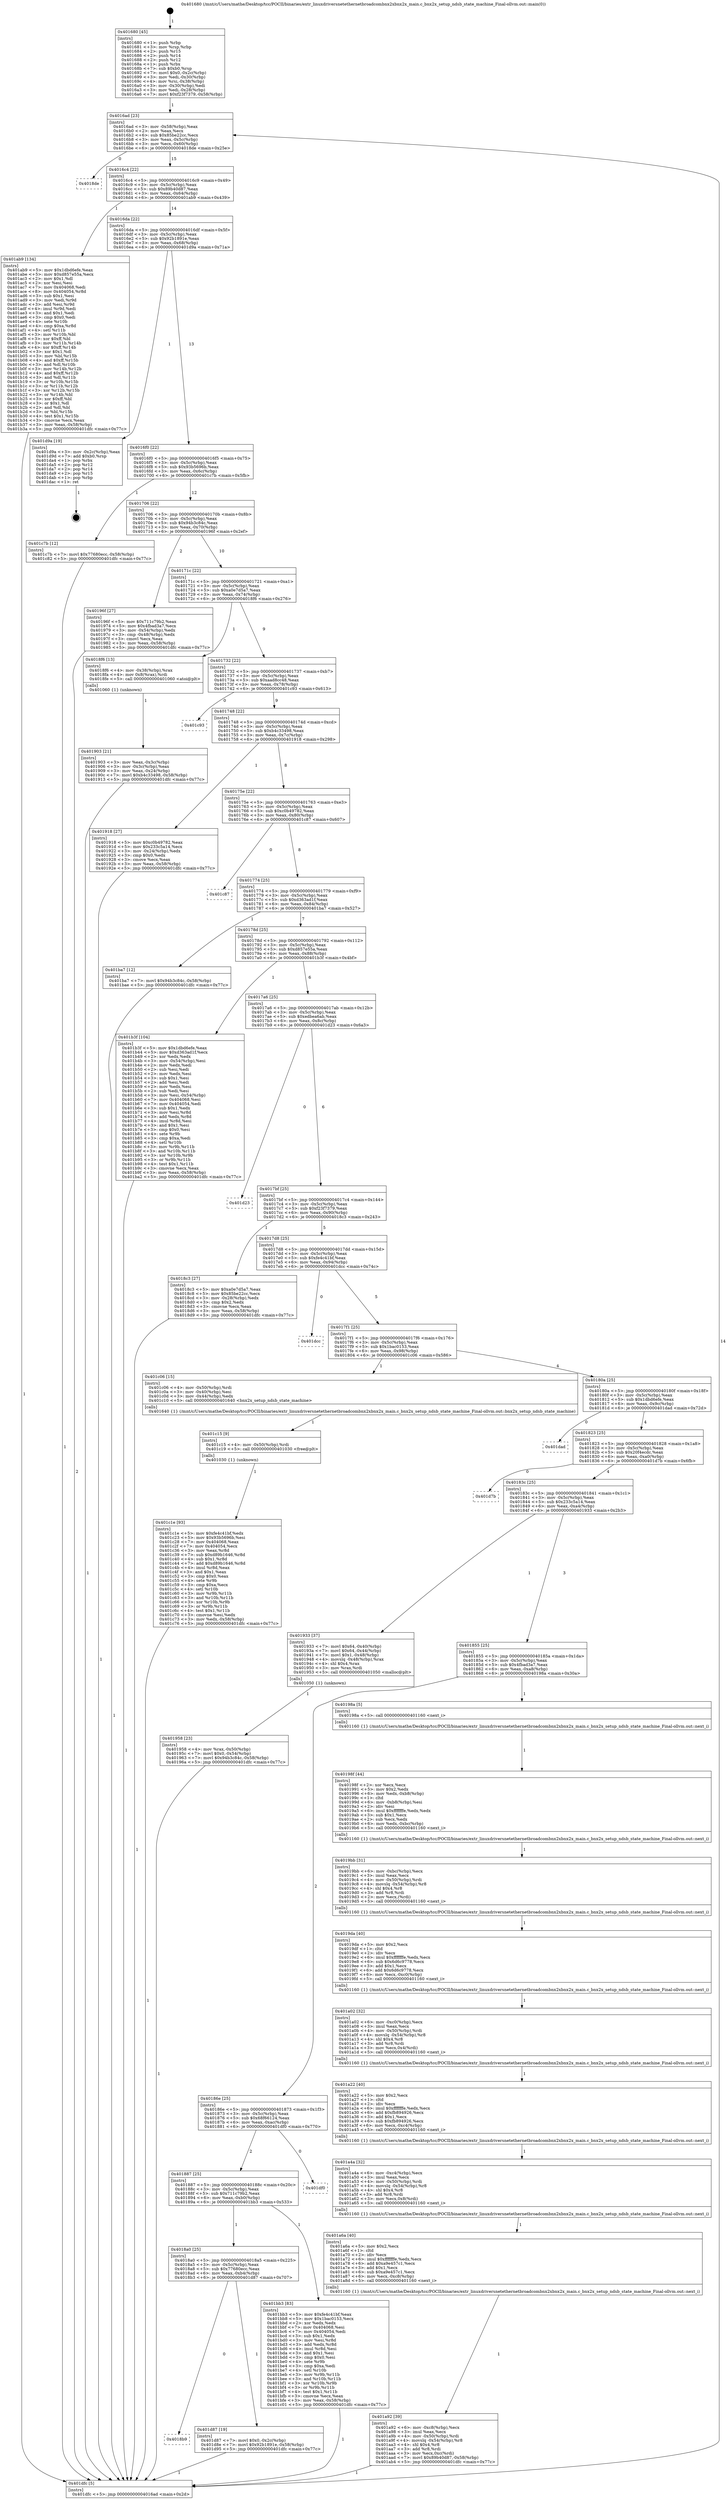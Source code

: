 digraph "0x401680" {
  label = "0x401680 (/mnt/c/Users/mathe/Desktop/tcc/POCII/binaries/extr_linuxdriversnetethernetbroadcombnx2xbnx2x_main.c_bnx2x_setup_ndsb_state_machine_Final-ollvm.out::main(0))"
  labelloc = "t"
  node[shape=record]

  Entry [label="",width=0.3,height=0.3,shape=circle,fillcolor=black,style=filled]
  "0x4016ad" [label="{
     0x4016ad [23]\l
     | [instrs]\l
     &nbsp;&nbsp;0x4016ad \<+3\>: mov -0x58(%rbp),%eax\l
     &nbsp;&nbsp;0x4016b0 \<+2\>: mov %eax,%ecx\l
     &nbsp;&nbsp;0x4016b2 \<+6\>: sub $0x85be22cc,%ecx\l
     &nbsp;&nbsp;0x4016b8 \<+3\>: mov %eax,-0x5c(%rbp)\l
     &nbsp;&nbsp;0x4016bb \<+3\>: mov %ecx,-0x60(%rbp)\l
     &nbsp;&nbsp;0x4016be \<+6\>: je 00000000004018de \<main+0x25e\>\l
  }"]
  "0x4018de" [label="{
     0x4018de\l
  }", style=dashed]
  "0x4016c4" [label="{
     0x4016c4 [22]\l
     | [instrs]\l
     &nbsp;&nbsp;0x4016c4 \<+5\>: jmp 00000000004016c9 \<main+0x49\>\l
     &nbsp;&nbsp;0x4016c9 \<+3\>: mov -0x5c(%rbp),%eax\l
     &nbsp;&nbsp;0x4016cc \<+5\>: sub $0x89b40d87,%eax\l
     &nbsp;&nbsp;0x4016d1 \<+3\>: mov %eax,-0x64(%rbp)\l
     &nbsp;&nbsp;0x4016d4 \<+6\>: je 0000000000401ab9 \<main+0x439\>\l
  }"]
  Exit [label="",width=0.3,height=0.3,shape=circle,fillcolor=black,style=filled,peripheries=2]
  "0x401ab9" [label="{
     0x401ab9 [134]\l
     | [instrs]\l
     &nbsp;&nbsp;0x401ab9 \<+5\>: mov $0x1dbd6efe,%eax\l
     &nbsp;&nbsp;0x401abe \<+5\>: mov $0xd857e55a,%ecx\l
     &nbsp;&nbsp;0x401ac3 \<+2\>: mov $0x1,%dl\l
     &nbsp;&nbsp;0x401ac5 \<+2\>: xor %esi,%esi\l
     &nbsp;&nbsp;0x401ac7 \<+7\>: mov 0x404068,%edi\l
     &nbsp;&nbsp;0x401ace \<+8\>: mov 0x404054,%r8d\l
     &nbsp;&nbsp;0x401ad6 \<+3\>: sub $0x1,%esi\l
     &nbsp;&nbsp;0x401ad9 \<+3\>: mov %edi,%r9d\l
     &nbsp;&nbsp;0x401adc \<+3\>: add %esi,%r9d\l
     &nbsp;&nbsp;0x401adf \<+4\>: imul %r9d,%edi\l
     &nbsp;&nbsp;0x401ae3 \<+3\>: and $0x1,%edi\l
     &nbsp;&nbsp;0x401ae6 \<+3\>: cmp $0x0,%edi\l
     &nbsp;&nbsp;0x401ae9 \<+4\>: sete %r10b\l
     &nbsp;&nbsp;0x401aed \<+4\>: cmp $0xa,%r8d\l
     &nbsp;&nbsp;0x401af1 \<+4\>: setl %r11b\l
     &nbsp;&nbsp;0x401af5 \<+3\>: mov %r10b,%bl\l
     &nbsp;&nbsp;0x401af8 \<+3\>: xor $0xff,%bl\l
     &nbsp;&nbsp;0x401afb \<+3\>: mov %r11b,%r14b\l
     &nbsp;&nbsp;0x401afe \<+4\>: xor $0xff,%r14b\l
     &nbsp;&nbsp;0x401b02 \<+3\>: xor $0x1,%dl\l
     &nbsp;&nbsp;0x401b05 \<+3\>: mov %bl,%r15b\l
     &nbsp;&nbsp;0x401b08 \<+4\>: and $0xff,%r15b\l
     &nbsp;&nbsp;0x401b0c \<+3\>: and %dl,%r10b\l
     &nbsp;&nbsp;0x401b0f \<+3\>: mov %r14b,%r12b\l
     &nbsp;&nbsp;0x401b12 \<+4\>: and $0xff,%r12b\l
     &nbsp;&nbsp;0x401b16 \<+3\>: and %dl,%r11b\l
     &nbsp;&nbsp;0x401b19 \<+3\>: or %r10b,%r15b\l
     &nbsp;&nbsp;0x401b1c \<+3\>: or %r11b,%r12b\l
     &nbsp;&nbsp;0x401b1f \<+3\>: xor %r12b,%r15b\l
     &nbsp;&nbsp;0x401b22 \<+3\>: or %r14b,%bl\l
     &nbsp;&nbsp;0x401b25 \<+3\>: xor $0xff,%bl\l
     &nbsp;&nbsp;0x401b28 \<+3\>: or $0x1,%dl\l
     &nbsp;&nbsp;0x401b2b \<+2\>: and %dl,%bl\l
     &nbsp;&nbsp;0x401b2d \<+3\>: or %bl,%r15b\l
     &nbsp;&nbsp;0x401b30 \<+4\>: test $0x1,%r15b\l
     &nbsp;&nbsp;0x401b34 \<+3\>: cmovne %ecx,%eax\l
     &nbsp;&nbsp;0x401b37 \<+3\>: mov %eax,-0x58(%rbp)\l
     &nbsp;&nbsp;0x401b3a \<+5\>: jmp 0000000000401dfc \<main+0x77c\>\l
  }"]
  "0x4016da" [label="{
     0x4016da [22]\l
     | [instrs]\l
     &nbsp;&nbsp;0x4016da \<+5\>: jmp 00000000004016df \<main+0x5f\>\l
     &nbsp;&nbsp;0x4016df \<+3\>: mov -0x5c(%rbp),%eax\l
     &nbsp;&nbsp;0x4016e2 \<+5\>: sub $0x92b1891e,%eax\l
     &nbsp;&nbsp;0x4016e7 \<+3\>: mov %eax,-0x68(%rbp)\l
     &nbsp;&nbsp;0x4016ea \<+6\>: je 0000000000401d9a \<main+0x71a\>\l
  }"]
  "0x4018b9" [label="{
     0x4018b9\l
  }", style=dashed]
  "0x401d9a" [label="{
     0x401d9a [19]\l
     | [instrs]\l
     &nbsp;&nbsp;0x401d9a \<+3\>: mov -0x2c(%rbp),%eax\l
     &nbsp;&nbsp;0x401d9d \<+7\>: add $0xb0,%rsp\l
     &nbsp;&nbsp;0x401da4 \<+1\>: pop %rbx\l
     &nbsp;&nbsp;0x401da5 \<+2\>: pop %r12\l
     &nbsp;&nbsp;0x401da7 \<+2\>: pop %r14\l
     &nbsp;&nbsp;0x401da9 \<+2\>: pop %r15\l
     &nbsp;&nbsp;0x401dab \<+1\>: pop %rbp\l
     &nbsp;&nbsp;0x401dac \<+1\>: ret\l
  }"]
  "0x4016f0" [label="{
     0x4016f0 [22]\l
     | [instrs]\l
     &nbsp;&nbsp;0x4016f0 \<+5\>: jmp 00000000004016f5 \<main+0x75\>\l
     &nbsp;&nbsp;0x4016f5 \<+3\>: mov -0x5c(%rbp),%eax\l
     &nbsp;&nbsp;0x4016f8 \<+5\>: sub $0x93b5696b,%eax\l
     &nbsp;&nbsp;0x4016fd \<+3\>: mov %eax,-0x6c(%rbp)\l
     &nbsp;&nbsp;0x401700 \<+6\>: je 0000000000401c7b \<main+0x5fb\>\l
  }"]
  "0x401d87" [label="{
     0x401d87 [19]\l
     | [instrs]\l
     &nbsp;&nbsp;0x401d87 \<+7\>: movl $0x0,-0x2c(%rbp)\l
     &nbsp;&nbsp;0x401d8e \<+7\>: movl $0x92b1891e,-0x58(%rbp)\l
     &nbsp;&nbsp;0x401d95 \<+5\>: jmp 0000000000401dfc \<main+0x77c\>\l
  }"]
  "0x401c7b" [label="{
     0x401c7b [12]\l
     | [instrs]\l
     &nbsp;&nbsp;0x401c7b \<+7\>: movl $0x77680ecc,-0x58(%rbp)\l
     &nbsp;&nbsp;0x401c82 \<+5\>: jmp 0000000000401dfc \<main+0x77c\>\l
  }"]
  "0x401706" [label="{
     0x401706 [22]\l
     | [instrs]\l
     &nbsp;&nbsp;0x401706 \<+5\>: jmp 000000000040170b \<main+0x8b\>\l
     &nbsp;&nbsp;0x40170b \<+3\>: mov -0x5c(%rbp),%eax\l
     &nbsp;&nbsp;0x40170e \<+5\>: sub $0x94b3c84c,%eax\l
     &nbsp;&nbsp;0x401713 \<+3\>: mov %eax,-0x70(%rbp)\l
     &nbsp;&nbsp;0x401716 \<+6\>: je 000000000040196f \<main+0x2ef\>\l
  }"]
  "0x401c1e" [label="{
     0x401c1e [93]\l
     | [instrs]\l
     &nbsp;&nbsp;0x401c1e \<+5\>: mov $0xfe4c41bf,%edx\l
     &nbsp;&nbsp;0x401c23 \<+5\>: mov $0x93b5696b,%esi\l
     &nbsp;&nbsp;0x401c28 \<+7\>: mov 0x404068,%eax\l
     &nbsp;&nbsp;0x401c2f \<+7\>: mov 0x404054,%ecx\l
     &nbsp;&nbsp;0x401c36 \<+3\>: mov %eax,%r8d\l
     &nbsp;&nbsp;0x401c39 \<+7\>: sub $0xd89b1646,%r8d\l
     &nbsp;&nbsp;0x401c40 \<+4\>: sub $0x1,%r8d\l
     &nbsp;&nbsp;0x401c44 \<+7\>: add $0xd89b1646,%r8d\l
     &nbsp;&nbsp;0x401c4b \<+4\>: imul %r8d,%eax\l
     &nbsp;&nbsp;0x401c4f \<+3\>: and $0x1,%eax\l
     &nbsp;&nbsp;0x401c52 \<+3\>: cmp $0x0,%eax\l
     &nbsp;&nbsp;0x401c55 \<+4\>: sete %r9b\l
     &nbsp;&nbsp;0x401c59 \<+3\>: cmp $0xa,%ecx\l
     &nbsp;&nbsp;0x401c5c \<+4\>: setl %r10b\l
     &nbsp;&nbsp;0x401c60 \<+3\>: mov %r9b,%r11b\l
     &nbsp;&nbsp;0x401c63 \<+3\>: and %r10b,%r11b\l
     &nbsp;&nbsp;0x401c66 \<+3\>: xor %r10b,%r9b\l
     &nbsp;&nbsp;0x401c69 \<+3\>: or %r9b,%r11b\l
     &nbsp;&nbsp;0x401c6c \<+4\>: test $0x1,%r11b\l
     &nbsp;&nbsp;0x401c70 \<+3\>: cmovne %esi,%edx\l
     &nbsp;&nbsp;0x401c73 \<+3\>: mov %edx,-0x58(%rbp)\l
     &nbsp;&nbsp;0x401c76 \<+5\>: jmp 0000000000401dfc \<main+0x77c\>\l
  }"]
  "0x40196f" [label="{
     0x40196f [27]\l
     | [instrs]\l
     &nbsp;&nbsp;0x40196f \<+5\>: mov $0x711c79b2,%eax\l
     &nbsp;&nbsp;0x401974 \<+5\>: mov $0x4fbad3a7,%ecx\l
     &nbsp;&nbsp;0x401979 \<+3\>: mov -0x54(%rbp),%edx\l
     &nbsp;&nbsp;0x40197c \<+3\>: cmp -0x48(%rbp),%edx\l
     &nbsp;&nbsp;0x40197f \<+3\>: cmovl %ecx,%eax\l
     &nbsp;&nbsp;0x401982 \<+3\>: mov %eax,-0x58(%rbp)\l
     &nbsp;&nbsp;0x401985 \<+5\>: jmp 0000000000401dfc \<main+0x77c\>\l
  }"]
  "0x40171c" [label="{
     0x40171c [22]\l
     | [instrs]\l
     &nbsp;&nbsp;0x40171c \<+5\>: jmp 0000000000401721 \<main+0xa1\>\l
     &nbsp;&nbsp;0x401721 \<+3\>: mov -0x5c(%rbp),%eax\l
     &nbsp;&nbsp;0x401724 \<+5\>: sub $0xa0e7d5a7,%eax\l
     &nbsp;&nbsp;0x401729 \<+3\>: mov %eax,-0x74(%rbp)\l
     &nbsp;&nbsp;0x40172c \<+6\>: je 00000000004018f6 \<main+0x276\>\l
  }"]
  "0x401c15" [label="{
     0x401c15 [9]\l
     | [instrs]\l
     &nbsp;&nbsp;0x401c15 \<+4\>: mov -0x50(%rbp),%rdi\l
     &nbsp;&nbsp;0x401c19 \<+5\>: call 0000000000401030 \<free@plt\>\l
     | [calls]\l
     &nbsp;&nbsp;0x401030 \{1\} (unknown)\l
  }"]
  "0x4018f6" [label="{
     0x4018f6 [13]\l
     | [instrs]\l
     &nbsp;&nbsp;0x4018f6 \<+4\>: mov -0x38(%rbp),%rax\l
     &nbsp;&nbsp;0x4018fa \<+4\>: mov 0x8(%rax),%rdi\l
     &nbsp;&nbsp;0x4018fe \<+5\>: call 0000000000401060 \<atoi@plt\>\l
     | [calls]\l
     &nbsp;&nbsp;0x401060 \{1\} (unknown)\l
  }"]
  "0x401732" [label="{
     0x401732 [22]\l
     | [instrs]\l
     &nbsp;&nbsp;0x401732 \<+5\>: jmp 0000000000401737 \<main+0xb7\>\l
     &nbsp;&nbsp;0x401737 \<+3\>: mov -0x5c(%rbp),%eax\l
     &nbsp;&nbsp;0x40173a \<+5\>: sub $0xaad8cc48,%eax\l
     &nbsp;&nbsp;0x40173f \<+3\>: mov %eax,-0x78(%rbp)\l
     &nbsp;&nbsp;0x401742 \<+6\>: je 0000000000401c93 \<main+0x613\>\l
  }"]
  "0x4018a0" [label="{
     0x4018a0 [25]\l
     | [instrs]\l
     &nbsp;&nbsp;0x4018a0 \<+5\>: jmp 00000000004018a5 \<main+0x225\>\l
     &nbsp;&nbsp;0x4018a5 \<+3\>: mov -0x5c(%rbp),%eax\l
     &nbsp;&nbsp;0x4018a8 \<+5\>: sub $0x77680ecc,%eax\l
     &nbsp;&nbsp;0x4018ad \<+6\>: mov %eax,-0xb4(%rbp)\l
     &nbsp;&nbsp;0x4018b3 \<+6\>: je 0000000000401d87 \<main+0x707\>\l
  }"]
  "0x401c93" [label="{
     0x401c93\l
  }", style=dashed]
  "0x401748" [label="{
     0x401748 [22]\l
     | [instrs]\l
     &nbsp;&nbsp;0x401748 \<+5\>: jmp 000000000040174d \<main+0xcd\>\l
     &nbsp;&nbsp;0x40174d \<+3\>: mov -0x5c(%rbp),%eax\l
     &nbsp;&nbsp;0x401750 \<+5\>: sub $0xb4c33498,%eax\l
     &nbsp;&nbsp;0x401755 \<+3\>: mov %eax,-0x7c(%rbp)\l
     &nbsp;&nbsp;0x401758 \<+6\>: je 0000000000401918 \<main+0x298\>\l
  }"]
  "0x401bb3" [label="{
     0x401bb3 [83]\l
     | [instrs]\l
     &nbsp;&nbsp;0x401bb3 \<+5\>: mov $0xfe4c41bf,%eax\l
     &nbsp;&nbsp;0x401bb8 \<+5\>: mov $0x1bac0153,%ecx\l
     &nbsp;&nbsp;0x401bbd \<+2\>: xor %edx,%edx\l
     &nbsp;&nbsp;0x401bbf \<+7\>: mov 0x404068,%esi\l
     &nbsp;&nbsp;0x401bc6 \<+7\>: mov 0x404054,%edi\l
     &nbsp;&nbsp;0x401bcd \<+3\>: sub $0x1,%edx\l
     &nbsp;&nbsp;0x401bd0 \<+3\>: mov %esi,%r8d\l
     &nbsp;&nbsp;0x401bd3 \<+3\>: add %edx,%r8d\l
     &nbsp;&nbsp;0x401bd6 \<+4\>: imul %r8d,%esi\l
     &nbsp;&nbsp;0x401bda \<+3\>: and $0x1,%esi\l
     &nbsp;&nbsp;0x401bdd \<+3\>: cmp $0x0,%esi\l
     &nbsp;&nbsp;0x401be0 \<+4\>: sete %r9b\l
     &nbsp;&nbsp;0x401be4 \<+3\>: cmp $0xa,%edi\l
     &nbsp;&nbsp;0x401be7 \<+4\>: setl %r10b\l
     &nbsp;&nbsp;0x401beb \<+3\>: mov %r9b,%r11b\l
     &nbsp;&nbsp;0x401bee \<+3\>: and %r10b,%r11b\l
     &nbsp;&nbsp;0x401bf1 \<+3\>: xor %r10b,%r9b\l
     &nbsp;&nbsp;0x401bf4 \<+3\>: or %r9b,%r11b\l
     &nbsp;&nbsp;0x401bf7 \<+4\>: test $0x1,%r11b\l
     &nbsp;&nbsp;0x401bfb \<+3\>: cmovne %ecx,%eax\l
     &nbsp;&nbsp;0x401bfe \<+3\>: mov %eax,-0x58(%rbp)\l
     &nbsp;&nbsp;0x401c01 \<+5\>: jmp 0000000000401dfc \<main+0x77c\>\l
  }"]
  "0x401918" [label="{
     0x401918 [27]\l
     | [instrs]\l
     &nbsp;&nbsp;0x401918 \<+5\>: mov $0xc0b49782,%eax\l
     &nbsp;&nbsp;0x40191d \<+5\>: mov $0x233c5a14,%ecx\l
     &nbsp;&nbsp;0x401922 \<+3\>: mov -0x24(%rbp),%edx\l
     &nbsp;&nbsp;0x401925 \<+3\>: cmp $0x0,%edx\l
     &nbsp;&nbsp;0x401928 \<+3\>: cmove %ecx,%eax\l
     &nbsp;&nbsp;0x40192b \<+3\>: mov %eax,-0x58(%rbp)\l
     &nbsp;&nbsp;0x40192e \<+5\>: jmp 0000000000401dfc \<main+0x77c\>\l
  }"]
  "0x40175e" [label="{
     0x40175e [22]\l
     | [instrs]\l
     &nbsp;&nbsp;0x40175e \<+5\>: jmp 0000000000401763 \<main+0xe3\>\l
     &nbsp;&nbsp;0x401763 \<+3\>: mov -0x5c(%rbp),%eax\l
     &nbsp;&nbsp;0x401766 \<+5\>: sub $0xc0b49782,%eax\l
     &nbsp;&nbsp;0x40176b \<+3\>: mov %eax,-0x80(%rbp)\l
     &nbsp;&nbsp;0x40176e \<+6\>: je 0000000000401c87 \<main+0x607\>\l
  }"]
  "0x401887" [label="{
     0x401887 [25]\l
     | [instrs]\l
     &nbsp;&nbsp;0x401887 \<+5\>: jmp 000000000040188c \<main+0x20c\>\l
     &nbsp;&nbsp;0x40188c \<+3\>: mov -0x5c(%rbp),%eax\l
     &nbsp;&nbsp;0x40188f \<+5\>: sub $0x711c79b2,%eax\l
     &nbsp;&nbsp;0x401894 \<+6\>: mov %eax,-0xb0(%rbp)\l
     &nbsp;&nbsp;0x40189a \<+6\>: je 0000000000401bb3 \<main+0x533\>\l
  }"]
  "0x401c87" [label="{
     0x401c87\l
  }", style=dashed]
  "0x401774" [label="{
     0x401774 [25]\l
     | [instrs]\l
     &nbsp;&nbsp;0x401774 \<+5\>: jmp 0000000000401779 \<main+0xf9\>\l
     &nbsp;&nbsp;0x401779 \<+3\>: mov -0x5c(%rbp),%eax\l
     &nbsp;&nbsp;0x40177c \<+5\>: sub $0xd363ad1f,%eax\l
     &nbsp;&nbsp;0x401781 \<+6\>: mov %eax,-0x84(%rbp)\l
     &nbsp;&nbsp;0x401787 \<+6\>: je 0000000000401ba7 \<main+0x527\>\l
  }"]
  "0x401df0" [label="{
     0x401df0\l
  }", style=dashed]
  "0x401ba7" [label="{
     0x401ba7 [12]\l
     | [instrs]\l
     &nbsp;&nbsp;0x401ba7 \<+7\>: movl $0x94b3c84c,-0x58(%rbp)\l
     &nbsp;&nbsp;0x401bae \<+5\>: jmp 0000000000401dfc \<main+0x77c\>\l
  }"]
  "0x40178d" [label="{
     0x40178d [25]\l
     | [instrs]\l
     &nbsp;&nbsp;0x40178d \<+5\>: jmp 0000000000401792 \<main+0x112\>\l
     &nbsp;&nbsp;0x401792 \<+3\>: mov -0x5c(%rbp),%eax\l
     &nbsp;&nbsp;0x401795 \<+5\>: sub $0xd857e55a,%eax\l
     &nbsp;&nbsp;0x40179a \<+6\>: mov %eax,-0x88(%rbp)\l
     &nbsp;&nbsp;0x4017a0 \<+6\>: je 0000000000401b3f \<main+0x4bf\>\l
  }"]
  "0x401a92" [label="{
     0x401a92 [39]\l
     | [instrs]\l
     &nbsp;&nbsp;0x401a92 \<+6\>: mov -0xc8(%rbp),%ecx\l
     &nbsp;&nbsp;0x401a98 \<+3\>: imul %eax,%ecx\l
     &nbsp;&nbsp;0x401a9b \<+4\>: mov -0x50(%rbp),%rdi\l
     &nbsp;&nbsp;0x401a9f \<+4\>: movslq -0x54(%rbp),%r8\l
     &nbsp;&nbsp;0x401aa3 \<+4\>: shl $0x4,%r8\l
     &nbsp;&nbsp;0x401aa7 \<+3\>: add %r8,%rdi\l
     &nbsp;&nbsp;0x401aaa \<+3\>: mov %ecx,0xc(%rdi)\l
     &nbsp;&nbsp;0x401aad \<+7\>: movl $0x89b40d87,-0x58(%rbp)\l
     &nbsp;&nbsp;0x401ab4 \<+5\>: jmp 0000000000401dfc \<main+0x77c\>\l
  }"]
  "0x401b3f" [label="{
     0x401b3f [104]\l
     | [instrs]\l
     &nbsp;&nbsp;0x401b3f \<+5\>: mov $0x1dbd6efe,%eax\l
     &nbsp;&nbsp;0x401b44 \<+5\>: mov $0xd363ad1f,%ecx\l
     &nbsp;&nbsp;0x401b49 \<+2\>: xor %edx,%edx\l
     &nbsp;&nbsp;0x401b4b \<+3\>: mov -0x54(%rbp),%esi\l
     &nbsp;&nbsp;0x401b4e \<+2\>: mov %edx,%edi\l
     &nbsp;&nbsp;0x401b50 \<+2\>: sub %esi,%edi\l
     &nbsp;&nbsp;0x401b52 \<+2\>: mov %edx,%esi\l
     &nbsp;&nbsp;0x401b54 \<+3\>: sub $0x1,%esi\l
     &nbsp;&nbsp;0x401b57 \<+2\>: add %esi,%edi\l
     &nbsp;&nbsp;0x401b59 \<+2\>: mov %edx,%esi\l
     &nbsp;&nbsp;0x401b5b \<+2\>: sub %edi,%esi\l
     &nbsp;&nbsp;0x401b5d \<+3\>: mov %esi,-0x54(%rbp)\l
     &nbsp;&nbsp;0x401b60 \<+7\>: mov 0x404068,%esi\l
     &nbsp;&nbsp;0x401b67 \<+7\>: mov 0x404054,%edi\l
     &nbsp;&nbsp;0x401b6e \<+3\>: sub $0x1,%edx\l
     &nbsp;&nbsp;0x401b71 \<+3\>: mov %esi,%r8d\l
     &nbsp;&nbsp;0x401b74 \<+3\>: add %edx,%r8d\l
     &nbsp;&nbsp;0x401b77 \<+4\>: imul %r8d,%esi\l
     &nbsp;&nbsp;0x401b7b \<+3\>: and $0x1,%esi\l
     &nbsp;&nbsp;0x401b7e \<+3\>: cmp $0x0,%esi\l
     &nbsp;&nbsp;0x401b81 \<+4\>: sete %r9b\l
     &nbsp;&nbsp;0x401b85 \<+3\>: cmp $0xa,%edi\l
     &nbsp;&nbsp;0x401b88 \<+4\>: setl %r10b\l
     &nbsp;&nbsp;0x401b8c \<+3\>: mov %r9b,%r11b\l
     &nbsp;&nbsp;0x401b8f \<+3\>: and %r10b,%r11b\l
     &nbsp;&nbsp;0x401b92 \<+3\>: xor %r10b,%r9b\l
     &nbsp;&nbsp;0x401b95 \<+3\>: or %r9b,%r11b\l
     &nbsp;&nbsp;0x401b98 \<+4\>: test $0x1,%r11b\l
     &nbsp;&nbsp;0x401b9c \<+3\>: cmovne %ecx,%eax\l
     &nbsp;&nbsp;0x401b9f \<+3\>: mov %eax,-0x58(%rbp)\l
     &nbsp;&nbsp;0x401ba2 \<+5\>: jmp 0000000000401dfc \<main+0x77c\>\l
  }"]
  "0x4017a6" [label="{
     0x4017a6 [25]\l
     | [instrs]\l
     &nbsp;&nbsp;0x4017a6 \<+5\>: jmp 00000000004017ab \<main+0x12b\>\l
     &nbsp;&nbsp;0x4017ab \<+3\>: mov -0x5c(%rbp),%eax\l
     &nbsp;&nbsp;0x4017ae \<+5\>: sub $0xedbea6ab,%eax\l
     &nbsp;&nbsp;0x4017b3 \<+6\>: mov %eax,-0x8c(%rbp)\l
     &nbsp;&nbsp;0x4017b9 \<+6\>: je 0000000000401d23 \<main+0x6a3\>\l
  }"]
  "0x401a6a" [label="{
     0x401a6a [40]\l
     | [instrs]\l
     &nbsp;&nbsp;0x401a6a \<+5\>: mov $0x2,%ecx\l
     &nbsp;&nbsp;0x401a6f \<+1\>: cltd\l
     &nbsp;&nbsp;0x401a70 \<+2\>: idiv %ecx\l
     &nbsp;&nbsp;0x401a72 \<+6\>: imul $0xfffffffe,%edx,%ecx\l
     &nbsp;&nbsp;0x401a78 \<+6\>: add $0xa9e457c1,%ecx\l
     &nbsp;&nbsp;0x401a7e \<+3\>: add $0x1,%ecx\l
     &nbsp;&nbsp;0x401a81 \<+6\>: sub $0xa9e457c1,%ecx\l
     &nbsp;&nbsp;0x401a87 \<+6\>: mov %ecx,-0xc8(%rbp)\l
     &nbsp;&nbsp;0x401a8d \<+5\>: call 0000000000401160 \<next_i\>\l
     | [calls]\l
     &nbsp;&nbsp;0x401160 \{1\} (/mnt/c/Users/mathe/Desktop/tcc/POCII/binaries/extr_linuxdriversnetethernetbroadcombnx2xbnx2x_main.c_bnx2x_setup_ndsb_state_machine_Final-ollvm.out::next_i)\l
  }"]
  "0x401d23" [label="{
     0x401d23\l
  }", style=dashed]
  "0x4017bf" [label="{
     0x4017bf [25]\l
     | [instrs]\l
     &nbsp;&nbsp;0x4017bf \<+5\>: jmp 00000000004017c4 \<main+0x144\>\l
     &nbsp;&nbsp;0x4017c4 \<+3\>: mov -0x5c(%rbp),%eax\l
     &nbsp;&nbsp;0x4017c7 \<+5\>: sub $0xf23f7379,%eax\l
     &nbsp;&nbsp;0x4017cc \<+6\>: mov %eax,-0x90(%rbp)\l
     &nbsp;&nbsp;0x4017d2 \<+6\>: je 00000000004018c3 \<main+0x243\>\l
  }"]
  "0x401a4a" [label="{
     0x401a4a [32]\l
     | [instrs]\l
     &nbsp;&nbsp;0x401a4a \<+6\>: mov -0xc4(%rbp),%ecx\l
     &nbsp;&nbsp;0x401a50 \<+3\>: imul %eax,%ecx\l
     &nbsp;&nbsp;0x401a53 \<+4\>: mov -0x50(%rbp),%rdi\l
     &nbsp;&nbsp;0x401a57 \<+4\>: movslq -0x54(%rbp),%r8\l
     &nbsp;&nbsp;0x401a5b \<+4\>: shl $0x4,%r8\l
     &nbsp;&nbsp;0x401a5f \<+3\>: add %r8,%rdi\l
     &nbsp;&nbsp;0x401a62 \<+3\>: mov %ecx,0x8(%rdi)\l
     &nbsp;&nbsp;0x401a65 \<+5\>: call 0000000000401160 \<next_i\>\l
     | [calls]\l
     &nbsp;&nbsp;0x401160 \{1\} (/mnt/c/Users/mathe/Desktop/tcc/POCII/binaries/extr_linuxdriversnetethernetbroadcombnx2xbnx2x_main.c_bnx2x_setup_ndsb_state_machine_Final-ollvm.out::next_i)\l
  }"]
  "0x4018c3" [label="{
     0x4018c3 [27]\l
     | [instrs]\l
     &nbsp;&nbsp;0x4018c3 \<+5\>: mov $0xa0e7d5a7,%eax\l
     &nbsp;&nbsp;0x4018c8 \<+5\>: mov $0x85be22cc,%ecx\l
     &nbsp;&nbsp;0x4018cd \<+3\>: mov -0x28(%rbp),%edx\l
     &nbsp;&nbsp;0x4018d0 \<+3\>: cmp $0x2,%edx\l
     &nbsp;&nbsp;0x4018d3 \<+3\>: cmovne %ecx,%eax\l
     &nbsp;&nbsp;0x4018d6 \<+3\>: mov %eax,-0x58(%rbp)\l
     &nbsp;&nbsp;0x4018d9 \<+5\>: jmp 0000000000401dfc \<main+0x77c\>\l
  }"]
  "0x4017d8" [label="{
     0x4017d8 [25]\l
     | [instrs]\l
     &nbsp;&nbsp;0x4017d8 \<+5\>: jmp 00000000004017dd \<main+0x15d\>\l
     &nbsp;&nbsp;0x4017dd \<+3\>: mov -0x5c(%rbp),%eax\l
     &nbsp;&nbsp;0x4017e0 \<+5\>: sub $0xfe4c41bf,%eax\l
     &nbsp;&nbsp;0x4017e5 \<+6\>: mov %eax,-0x94(%rbp)\l
     &nbsp;&nbsp;0x4017eb \<+6\>: je 0000000000401dcc \<main+0x74c\>\l
  }"]
  "0x401dfc" [label="{
     0x401dfc [5]\l
     | [instrs]\l
     &nbsp;&nbsp;0x401dfc \<+5\>: jmp 00000000004016ad \<main+0x2d\>\l
  }"]
  "0x401680" [label="{
     0x401680 [45]\l
     | [instrs]\l
     &nbsp;&nbsp;0x401680 \<+1\>: push %rbp\l
     &nbsp;&nbsp;0x401681 \<+3\>: mov %rsp,%rbp\l
     &nbsp;&nbsp;0x401684 \<+2\>: push %r15\l
     &nbsp;&nbsp;0x401686 \<+2\>: push %r14\l
     &nbsp;&nbsp;0x401688 \<+2\>: push %r12\l
     &nbsp;&nbsp;0x40168a \<+1\>: push %rbx\l
     &nbsp;&nbsp;0x40168b \<+7\>: sub $0xb0,%rsp\l
     &nbsp;&nbsp;0x401692 \<+7\>: movl $0x0,-0x2c(%rbp)\l
     &nbsp;&nbsp;0x401699 \<+3\>: mov %edi,-0x30(%rbp)\l
     &nbsp;&nbsp;0x40169c \<+4\>: mov %rsi,-0x38(%rbp)\l
     &nbsp;&nbsp;0x4016a0 \<+3\>: mov -0x30(%rbp),%edi\l
     &nbsp;&nbsp;0x4016a3 \<+3\>: mov %edi,-0x28(%rbp)\l
     &nbsp;&nbsp;0x4016a6 \<+7\>: movl $0xf23f7379,-0x58(%rbp)\l
  }"]
  "0x401903" [label="{
     0x401903 [21]\l
     | [instrs]\l
     &nbsp;&nbsp;0x401903 \<+3\>: mov %eax,-0x3c(%rbp)\l
     &nbsp;&nbsp;0x401906 \<+3\>: mov -0x3c(%rbp),%eax\l
     &nbsp;&nbsp;0x401909 \<+3\>: mov %eax,-0x24(%rbp)\l
     &nbsp;&nbsp;0x40190c \<+7\>: movl $0xb4c33498,-0x58(%rbp)\l
     &nbsp;&nbsp;0x401913 \<+5\>: jmp 0000000000401dfc \<main+0x77c\>\l
  }"]
  "0x401a22" [label="{
     0x401a22 [40]\l
     | [instrs]\l
     &nbsp;&nbsp;0x401a22 \<+5\>: mov $0x2,%ecx\l
     &nbsp;&nbsp;0x401a27 \<+1\>: cltd\l
     &nbsp;&nbsp;0x401a28 \<+2\>: idiv %ecx\l
     &nbsp;&nbsp;0x401a2a \<+6\>: imul $0xfffffffe,%edx,%ecx\l
     &nbsp;&nbsp;0x401a30 \<+6\>: add $0xfb894926,%ecx\l
     &nbsp;&nbsp;0x401a36 \<+3\>: add $0x1,%ecx\l
     &nbsp;&nbsp;0x401a39 \<+6\>: sub $0xfb894926,%ecx\l
     &nbsp;&nbsp;0x401a3f \<+6\>: mov %ecx,-0xc4(%rbp)\l
     &nbsp;&nbsp;0x401a45 \<+5\>: call 0000000000401160 \<next_i\>\l
     | [calls]\l
     &nbsp;&nbsp;0x401160 \{1\} (/mnt/c/Users/mathe/Desktop/tcc/POCII/binaries/extr_linuxdriversnetethernetbroadcombnx2xbnx2x_main.c_bnx2x_setup_ndsb_state_machine_Final-ollvm.out::next_i)\l
  }"]
  "0x401dcc" [label="{
     0x401dcc\l
  }", style=dashed]
  "0x4017f1" [label="{
     0x4017f1 [25]\l
     | [instrs]\l
     &nbsp;&nbsp;0x4017f1 \<+5\>: jmp 00000000004017f6 \<main+0x176\>\l
     &nbsp;&nbsp;0x4017f6 \<+3\>: mov -0x5c(%rbp),%eax\l
     &nbsp;&nbsp;0x4017f9 \<+5\>: sub $0x1bac0153,%eax\l
     &nbsp;&nbsp;0x4017fe \<+6\>: mov %eax,-0x98(%rbp)\l
     &nbsp;&nbsp;0x401804 \<+6\>: je 0000000000401c06 \<main+0x586\>\l
  }"]
  "0x401a02" [label="{
     0x401a02 [32]\l
     | [instrs]\l
     &nbsp;&nbsp;0x401a02 \<+6\>: mov -0xc0(%rbp),%ecx\l
     &nbsp;&nbsp;0x401a08 \<+3\>: imul %eax,%ecx\l
     &nbsp;&nbsp;0x401a0b \<+4\>: mov -0x50(%rbp),%rdi\l
     &nbsp;&nbsp;0x401a0f \<+4\>: movslq -0x54(%rbp),%r8\l
     &nbsp;&nbsp;0x401a13 \<+4\>: shl $0x4,%r8\l
     &nbsp;&nbsp;0x401a17 \<+3\>: add %r8,%rdi\l
     &nbsp;&nbsp;0x401a1a \<+3\>: mov %ecx,0x4(%rdi)\l
     &nbsp;&nbsp;0x401a1d \<+5\>: call 0000000000401160 \<next_i\>\l
     | [calls]\l
     &nbsp;&nbsp;0x401160 \{1\} (/mnt/c/Users/mathe/Desktop/tcc/POCII/binaries/extr_linuxdriversnetethernetbroadcombnx2xbnx2x_main.c_bnx2x_setup_ndsb_state_machine_Final-ollvm.out::next_i)\l
  }"]
  "0x401c06" [label="{
     0x401c06 [15]\l
     | [instrs]\l
     &nbsp;&nbsp;0x401c06 \<+4\>: mov -0x50(%rbp),%rdi\l
     &nbsp;&nbsp;0x401c0a \<+3\>: mov -0x40(%rbp),%esi\l
     &nbsp;&nbsp;0x401c0d \<+3\>: mov -0x44(%rbp),%edx\l
     &nbsp;&nbsp;0x401c10 \<+5\>: call 0000000000401640 \<bnx2x_setup_ndsb_state_machine\>\l
     | [calls]\l
     &nbsp;&nbsp;0x401640 \{1\} (/mnt/c/Users/mathe/Desktop/tcc/POCII/binaries/extr_linuxdriversnetethernetbroadcombnx2xbnx2x_main.c_bnx2x_setup_ndsb_state_machine_Final-ollvm.out::bnx2x_setup_ndsb_state_machine)\l
  }"]
  "0x40180a" [label="{
     0x40180a [25]\l
     | [instrs]\l
     &nbsp;&nbsp;0x40180a \<+5\>: jmp 000000000040180f \<main+0x18f\>\l
     &nbsp;&nbsp;0x40180f \<+3\>: mov -0x5c(%rbp),%eax\l
     &nbsp;&nbsp;0x401812 \<+5\>: sub $0x1dbd6efe,%eax\l
     &nbsp;&nbsp;0x401817 \<+6\>: mov %eax,-0x9c(%rbp)\l
     &nbsp;&nbsp;0x40181d \<+6\>: je 0000000000401dad \<main+0x72d\>\l
  }"]
  "0x4019da" [label="{
     0x4019da [40]\l
     | [instrs]\l
     &nbsp;&nbsp;0x4019da \<+5\>: mov $0x2,%ecx\l
     &nbsp;&nbsp;0x4019df \<+1\>: cltd\l
     &nbsp;&nbsp;0x4019e0 \<+2\>: idiv %ecx\l
     &nbsp;&nbsp;0x4019e2 \<+6\>: imul $0xfffffffe,%edx,%ecx\l
     &nbsp;&nbsp;0x4019e8 \<+6\>: sub $0x6d6c9778,%ecx\l
     &nbsp;&nbsp;0x4019ee \<+3\>: add $0x1,%ecx\l
     &nbsp;&nbsp;0x4019f1 \<+6\>: add $0x6d6c9778,%ecx\l
     &nbsp;&nbsp;0x4019f7 \<+6\>: mov %ecx,-0xc0(%rbp)\l
     &nbsp;&nbsp;0x4019fd \<+5\>: call 0000000000401160 \<next_i\>\l
     | [calls]\l
     &nbsp;&nbsp;0x401160 \{1\} (/mnt/c/Users/mathe/Desktop/tcc/POCII/binaries/extr_linuxdriversnetethernetbroadcombnx2xbnx2x_main.c_bnx2x_setup_ndsb_state_machine_Final-ollvm.out::next_i)\l
  }"]
  "0x401dad" [label="{
     0x401dad\l
  }", style=dashed]
  "0x401823" [label="{
     0x401823 [25]\l
     | [instrs]\l
     &nbsp;&nbsp;0x401823 \<+5\>: jmp 0000000000401828 \<main+0x1a8\>\l
     &nbsp;&nbsp;0x401828 \<+3\>: mov -0x5c(%rbp),%eax\l
     &nbsp;&nbsp;0x40182b \<+5\>: sub $0x20f4ecdc,%eax\l
     &nbsp;&nbsp;0x401830 \<+6\>: mov %eax,-0xa0(%rbp)\l
     &nbsp;&nbsp;0x401836 \<+6\>: je 0000000000401d7b \<main+0x6fb\>\l
  }"]
  "0x4019bb" [label="{
     0x4019bb [31]\l
     | [instrs]\l
     &nbsp;&nbsp;0x4019bb \<+6\>: mov -0xbc(%rbp),%ecx\l
     &nbsp;&nbsp;0x4019c1 \<+3\>: imul %eax,%ecx\l
     &nbsp;&nbsp;0x4019c4 \<+4\>: mov -0x50(%rbp),%rdi\l
     &nbsp;&nbsp;0x4019c8 \<+4\>: movslq -0x54(%rbp),%r8\l
     &nbsp;&nbsp;0x4019cc \<+4\>: shl $0x4,%r8\l
     &nbsp;&nbsp;0x4019d0 \<+3\>: add %r8,%rdi\l
     &nbsp;&nbsp;0x4019d3 \<+2\>: mov %ecx,(%rdi)\l
     &nbsp;&nbsp;0x4019d5 \<+5\>: call 0000000000401160 \<next_i\>\l
     | [calls]\l
     &nbsp;&nbsp;0x401160 \{1\} (/mnt/c/Users/mathe/Desktop/tcc/POCII/binaries/extr_linuxdriversnetethernetbroadcombnx2xbnx2x_main.c_bnx2x_setup_ndsb_state_machine_Final-ollvm.out::next_i)\l
  }"]
  "0x401d7b" [label="{
     0x401d7b\l
  }", style=dashed]
  "0x40183c" [label="{
     0x40183c [25]\l
     | [instrs]\l
     &nbsp;&nbsp;0x40183c \<+5\>: jmp 0000000000401841 \<main+0x1c1\>\l
     &nbsp;&nbsp;0x401841 \<+3\>: mov -0x5c(%rbp),%eax\l
     &nbsp;&nbsp;0x401844 \<+5\>: sub $0x233c5a14,%eax\l
     &nbsp;&nbsp;0x401849 \<+6\>: mov %eax,-0xa4(%rbp)\l
     &nbsp;&nbsp;0x40184f \<+6\>: je 0000000000401933 \<main+0x2b3\>\l
  }"]
  "0x40198f" [label="{
     0x40198f [44]\l
     | [instrs]\l
     &nbsp;&nbsp;0x40198f \<+2\>: xor %ecx,%ecx\l
     &nbsp;&nbsp;0x401991 \<+5\>: mov $0x2,%edx\l
     &nbsp;&nbsp;0x401996 \<+6\>: mov %edx,-0xb8(%rbp)\l
     &nbsp;&nbsp;0x40199c \<+1\>: cltd\l
     &nbsp;&nbsp;0x40199d \<+6\>: mov -0xb8(%rbp),%esi\l
     &nbsp;&nbsp;0x4019a3 \<+2\>: idiv %esi\l
     &nbsp;&nbsp;0x4019a5 \<+6\>: imul $0xfffffffe,%edx,%edx\l
     &nbsp;&nbsp;0x4019ab \<+3\>: sub $0x1,%ecx\l
     &nbsp;&nbsp;0x4019ae \<+2\>: sub %ecx,%edx\l
     &nbsp;&nbsp;0x4019b0 \<+6\>: mov %edx,-0xbc(%rbp)\l
     &nbsp;&nbsp;0x4019b6 \<+5\>: call 0000000000401160 \<next_i\>\l
     | [calls]\l
     &nbsp;&nbsp;0x401160 \{1\} (/mnt/c/Users/mathe/Desktop/tcc/POCII/binaries/extr_linuxdriversnetethernetbroadcombnx2xbnx2x_main.c_bnx2x_setup_ndsb_state_machine_Final-ollvm.out::next_i)\l
  }"]
  "0x401933" [label="{
     0x401933 [37]\l
     | [instrs]\l
     &nbsp;&nbsp;0x401933 \<+7\>: movl $0x64,-0x40(%rbp)\l
     &nbsp;&nbsp;0x40193a \<+7\>: movl $0x64,-0x44(%rbp)\l
     &nbsp;&nbsp;0x401941 \<+7\>: movl $0x1,-0x48(%rbp)\l
     &nbsp;&nbsp;0x401948 \<+4\>: movslq -0x48(%rbp),%rax\l
     &nbsp;&nbsp;0x40194c \<+4\>: shl $0x4,%rax\l
     &nbsp;&nbsp;0x401950 \<+3\>: mov %rax,%rdi\l
     &nbsp;&nbsp;0x401953 \<+5\>: call 0000000000401050 \<malloc@plt\>\l
     | [calls]\l
     &nbsp;&nbsp;0x401050 \{1\} (unknown)\l
  }"]
  "0x401855" [label="{
     0x401855 [25]\l
     | [instrs]\l
     &nbsp;&nbsp;0x401855 \<+5\>: jmp 000000000040185a \<main+0x1da\>\l
     &nbsp;&nbsp;0x40185a \<+3\>: mov -0x5c(%rbp),%eax\l
     &nbsp;&nbsp;0x40185d \<+5\>: sub $0x4fbad3a7,%eax\l
     &nbsp;&nbsp;0x401862 \<+6\>: mov %eax,-0xa8(%rbp)\l
     &nbsp;&nbsp;0x401868 \<+6\>: je 000000000040198a \<main+0x30a\>\l
  }"]
  "0x401958" [label="{
     0x401958 [23]\l
     | [instrs]\l
     &nbsp;&nbsp;0x401958 \<+4\>: mov %rax,-0x50(%rbp)\l
     &nbsp;&nbsp;0x40195c \<+7\>: movl $0x0,-0x54(%rbp)\l
     &nbsp;&nbsp;0x401963 \<+7\>: movl $0x94b3c84c,-0x58(%rbp)\l
     &nbsp;&nbsp;0x40196a \<+5\>: jmp 0000000000401dfc \<main+0x77c\>\l
  }"]
  "0x40186e" [label="{
     0x40186e [25]\l
     | [instrs]\l
     &nbsp;&nbsp;0x40186e \<+5\>: jmp 0000000000401873 \<main+0x1f3\>\l
     &nbsp;&nbsp;0x401873 \<+3\>: mov -0x5c(%rbp),%eax\l
     &nbsp;&nbsp;0x401876 \<+5\>: sub $0x68f66124,%eax\l
     &nbsp;&nbsp;0x40187b \<+6\>: mov %eax,-0xac(%rbp)\l
     &nbsp;&nbsp;0x401881 \<+6\>: je 0000000000401df0 \<main+0x770\>\l
  }"]
  "0x40198a" [label="{
     0x40198a [5]\l
     | [instrs]\l
     &nbsp;&nbsp;0x40198a \<+5\>: call 0000000000401160 \<next_i\>\l
     | [calls]\l
     &nbsp;&nbsp;0x401160 \{1\} (/mnt/c/Users/mathe/Desktop/tcc/POCII/binaries/extr_linuxdriversnetethernetbroadcombnx2xbnx2x_main.c_bnx2x_setup_ndsb_state_machine_Final-ollvm.out::next_i)\l
  }"]
  Entry -> "0x401680" [label=" 1"]
  "0x4016ad" -> "0x4018de" [label=" 0"]
  "0x4016ad" -> "0x4016c4" [label=" 15"]
  "0x401d9a" -> Exit [label=" 1"]
  "0x4016c4" -> "0x401ab9" [label=" 1"]
  "0x4016c4" -> "0x4016da" [label=" 14"]
  "0x401d87" -> "0x401dfc" [label=" 1"]
  "0x4016da" -> "0x401d9a" [label=" 1"]
  "0x4016da" -> "0x4016f0" [label=" 13"]
  "0x4018a0" -> "0x4018b9" [label=" 0"]
  "0x4016f0" -> "0x401c7b" [label=" 1"]
  "0x4016f0" -> "0x401706" [label=" 12"]
  "0x4018a0" -> "0x401d87" [label=" 1"]
  "0x401706" -> "0x40196f" [label=" 2"]
  "0x401706" -> "0x40171c" [label=" 10"]
  "0x401c7b" -> "0x401dfc" [label=" 1"]
  "0x40171c" -> "0x4018f6" [label=" 1"]
  "0x40171c" -> "0x401732" [label=" 9"]
  "0x401c1e" -> "0x401dfc" [label=" 1"]
  "0x401732" -> "0x401c93" [label=" 0"]
  "0x401732" -> "0x401748" [label=" 9"]
  "0x401c15" -> "0x401c1e" [label=" 1"]
  "0x401748" -> "0x401918" [label=" 1"]
  "0x401748" -> "0x40175e" [label=" 8"]
  "0x401c06" -> "0x401c15" [label=" 1"]
  "0x40175e" -> "0x401c87" [label=" 0"]
  "0x40175e" -> "0x401774" [label=" 8"]
  "0x401887" -> "0x4018a0" [label=" 1"]
  "0x401774" -> "0x401ba7" [label=" 1"]
  "0x401774" -> "0x40178d" [label=" 7"]
  "0x401887" -> "0x401bb3" [label=" 1"]
  "0x40178d" -> "0x401b3f" [label=" 1"]
  "0x40178d" -> "0x4017a6" [label=" 6"]
  "0x40186e" -> "0x401887" [label=" 2"]
  "0x4017a6" -> "0x401d23" [label=" 0"]
  "0x4017a6" -> "0x4017bf" [label=" 6"]
  "0x40186e" -> "0x401df0" [label=" 0"]
  "0x4017bf" -> "0x4018c3" [label=" 1"]
  "0x4017bf" -> "0x4017d8" [label=" 5"]
  "0x4018c3" -> "0x401dfc" [label=" 1"]
  "0x401680" -> "0x4016ad" [label=" 1"]
  "0x401dfc" -> "0x4016ad" [label=" 14"]
  "0x4018f6" -> "0x401903" [label=" 1"]
  "0x401903" -> "0x401dfc" [label=" 1"]
  "0x401918" -> "0x401dfc" [label=" 1"]
  "0x401bb3" -> "0x401dfc" [label=" 1"]
  "0x4017d8" -> "0x401dcc" [label=" 0"]
  "0x4017d8" -> "0x4017f1" [label=" 5"]
  "0x401ba7" -> "0x401dfc" [label=" 1"]
  "0x4017f1" -> "0x401c06" [label=" 1"]
  "0x4017f1" -> "0x40180a" [label=" 4"]
  "0x401b3f" -> "0x401dfc" [label=" 1"]
  "0x40180a" -> "0x401dad" [label=" 0"]
  "0x40180a" -> "0x401823" [label=" 4"]
  "0x401ab9" -> "0x401dfc" [label=" 1"]
  "0x401823" -> "0x401d7b" [label=" 0"]
  "0x401823" -> "0x40183c" [label=" 4"]
  "0x401a92" -> "0x401dfc" [label=" 1"]
  "0x40183c" -> "0x401933" [label=" 1"]
  "0x40183c" -> "0x401855" [label=" 3"]
  "0x401933" -> "0x401958" [label=" 1"]
  "0x401958" -> "0x401dfc" [label=" 1"]
  "0x40196f" -> "0x401dfc" [label=" 2"]
  "0x401a6a" -> "0x401a92" [label=" 1"]
  "0x401855" -> "0x40198a" [label=" 1"]
  "0x401855" -> "0x40186e" [label=" 2"]
  "0x40198a" -> "0x40198f" [label=" 1"]
  "0x40198f" -> "0x4019bb" [label=" 1"]
  "0x4019bb" -> "0x4019da" [label=" 1"]
  "0x4019da" -> "0x401a02" [label=" 1"]
  "0x401a02" -> "0x401a22" [label=" 1"]
  "0x401a22" -> "0x401a4a" [label=" 1"]
  "0x401a4a" -> "0x401a6a" [label=" 1"]
}
